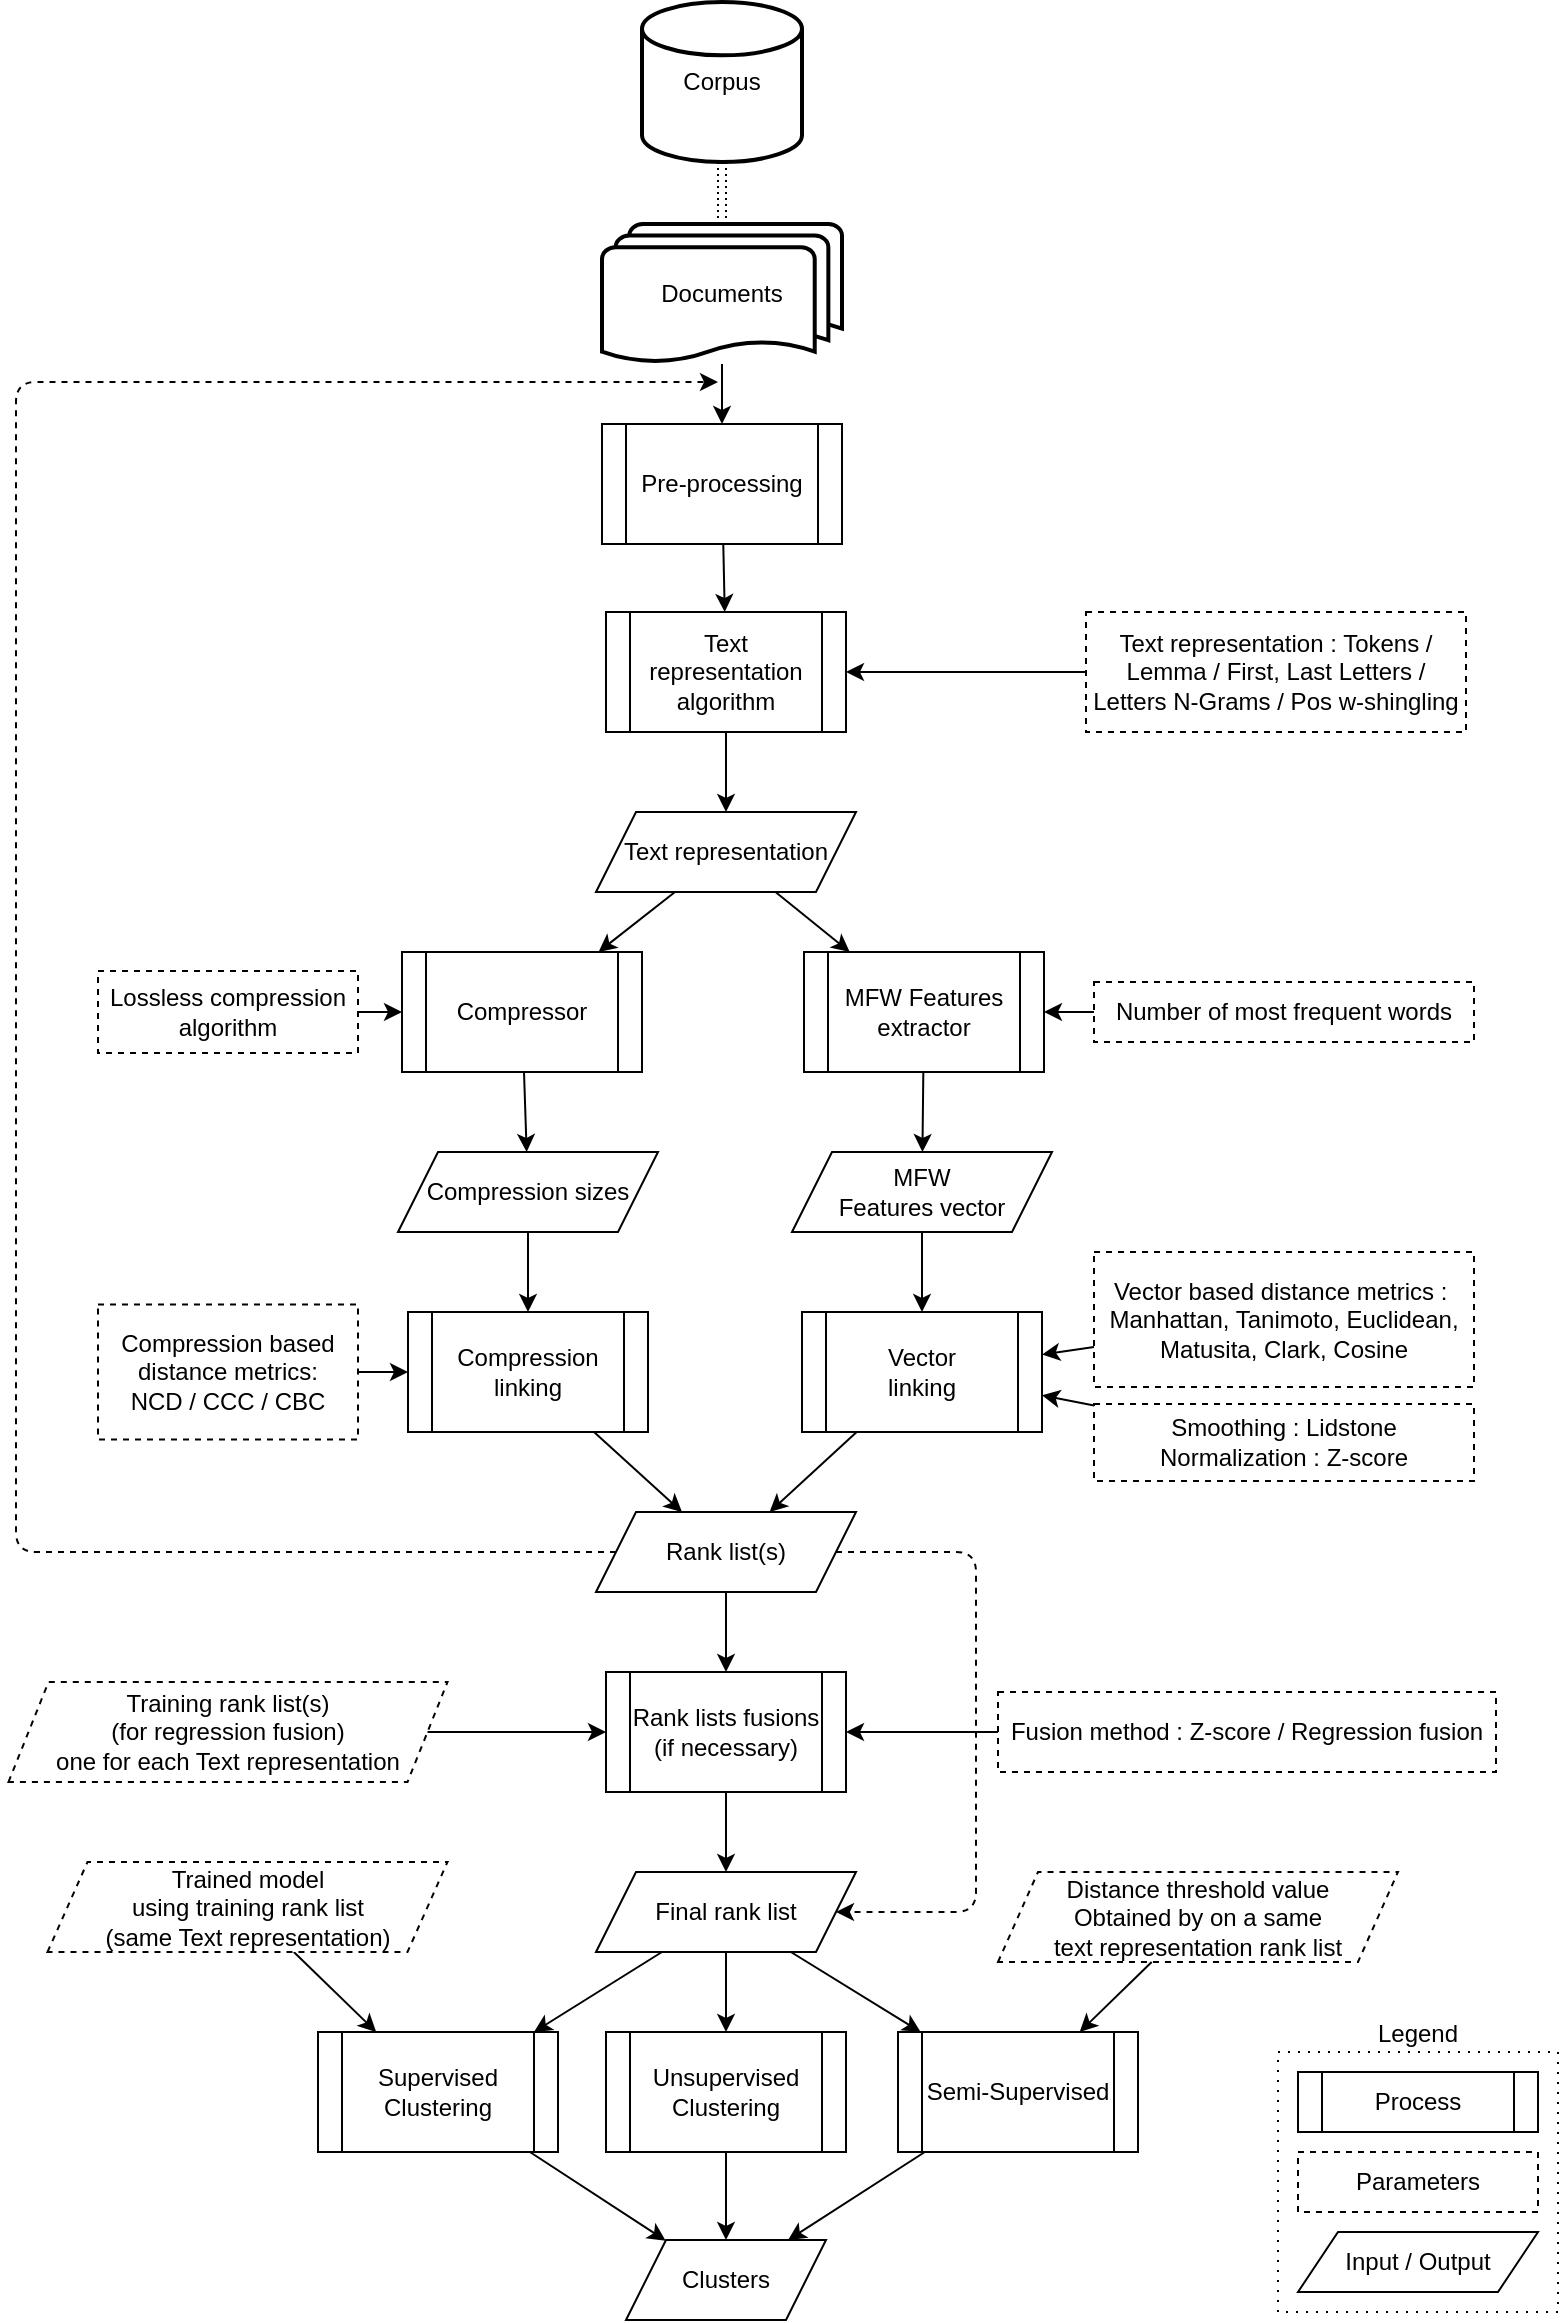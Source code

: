 <mxfile version="13.9.9" type="device"><diagram id="C5RBs43oDa-KdzZeNtuy" name="Page-1"><mxGraphModel dx="1422" dy="862" grid="1" gridSize="10" guides="1" tooltips="1" connect="1" arrows="1" fold="1" page="1" pageScale="1" pageWidth="827" pageHeight="1169" math="0" shadow="0"><root><mxCell id="WIyWlLk6GJQsqaUBKTNV-0"/><mxCell id="WIyWlLk6GJQsqaUBKTNV-1" parent="WIyWlLk6GJQsqaUBKTNV-0"/><mxCell id="5JxEQk_u4nURlZdw6SPH-13" value="Unsupervised Clustering" style="shape=process;whiteSpace=wrap;html=1;backgroundOutline=1;" parent="WIyWlLk6GJQsqaUBKTNV-1" vertex="1"><mxGeometry x="344" y="1025" width="120" height="60" as="geometry"/></mxCell><mxCell id="5JxEQk_u4nURlZdw6SPH-16" value="Documents" style="strokeWidth=2;html=1;shape=mxgraph.flowchart.multi-document;whiteSpace=wrap;" parent="WIyWlLk6GJQsqaUBKTNV-1" vertex="1"><mxGeometry x="342" y="121" width="120" height="70" as="geometry"/></mxCell><mxCell id="5JxEQk_u4nURlZdw6SPH-17" value="Corpus" style="strokeWidth=2;html=1;shape=mxgraph.flowchart.database;whiteSpace=wrap;" parent="WIyWlLk6GJQsqaUBKTNV-1" vertex="1"><mxGeometry x="362" y="10" width="80" height="80" as="geometry"/></mxCell><mxCell id="5JxEQk_u4nURlZdw6SPH-18" value="&lt;span&gt;Rank list(s)&lt;/span&gt;" style="shape=parallelogram;perimeter=parallelogramPerimeter;whiteSpace=wrap;html=1;fixedSize=1;" parent="WIyWlLk6GJQsqaUBKTNV-1" vertex="1"><mxGeometry x="339" y="765" width="130" height="40" as="geometry"/></mxCell><mxCell id="5JxEQk_u4nURlZdw6SPH-19" value="&lt;span&gt;Clusters&lt;/span&gt;" style="shape=parallelogram;perimeter=parallelogramPerimeter;whiteSpace=wrap;html=1;fixedSize=1;" parent="WIyWlLk6GJQsqaUBKTNV-1" vertex="1"><mxGeometry x="354" y="1129" width="100" height="40" as="geometry"/></mxCell><mxCell id="5JxEQk_u4nURlZdw6SPH-25" value="MFW&lt;br&gt;Features vector" style="shape=parallelogram;perimeter=parallelogramPerimeter;whiteSpace=wrap;html=1;fixedSize=1;" parent="WIyWlLk6GJQsqaUBKTNV-1" vertex="1"><mxGeometry x="437" y="585" width="130" height="40" as="geometry"/></mxCell><mxCell id="5JxEQk_u4nURlZdw6SPH-27" value="Vector&lt;br&gt;linking" style="shape=process;whiteSpace=wrap;html=1;backgroundOutline=1;" parent="WIyWlLk6GJQsqaUBKTNV-1" vertex="1"><mxGeometry x="442" y="665" width="120" height="60" as="geometry"/></mxCell><mxCell id="5JxEQk_u4nURlZdw6SPH-28" value="Rank lists fusions&lt;br&gt;(if necessary)" style="shape=process;whiteSpace=wrap;html=1;backgroundOutline=1;" parent="WIyWlLk6GJQsqaUBKTNV-1" vertex="1"><mxGeometry x="344" y="845" width="120" height="60" as="geometry"/></mxCell><mxCell id="5JxEQk_u4nURlZdw6SPH-29" value="&lt;span&gt;Final rank list&lt;/span&gt;" style="shape=parallelogram;perimeter=parallelogramPerimeter;whiteSpace=wrap;html=1;fixedSize=1;" parent="WIyWlLk6GJQsqaUBKTNV-1" vertex="1"><mxGeometry x="339" y="945" width="130" height="40" as="geometry"/></mxCell><mxCell id="5JxEQk_u4nURlZdw6SPH-30" value="" style="endArrow=classic;startArrow=classic;html=1;dashed=1;dashPattern=1 2;shape=link;" parent="WIyWlLk6GJQsqaUBKTNV-1" source="5JxEQk_u4nURlZdw6SPH-17" target="5JxEQk_u4nURlZdw6SPH-16" edge="1"><mxGeometry x="50" y="50" width="50" height="50" as="geometry"><mxPoint x="60" y="220" as="sourcePoint"/><mxPoint x="110" y="170" as="targetPoint"/></mxGeometry></mxCell><mxCell id="5JxEQk_u4nURlZdw6SPH-31" value="" style="endArrow=classic;html=1;" parent="WIyWlLk6GJQsqaUBKTNV-1" source="5JxEQk_u4nURlZdw6SPH-25" target="5JxEQk_u4nURlZdw6SPH-27" edge="1"><mxGeometry x="48" y="295" width="50" height="50" as="geometry"><mxPoint x="168" y="745" as="sourcePoint"/><mxPoint x="218" y="695" as="targetPoint"/></mxGeometry></mxCell><mxCell id="5JxEQk_u4nURlZdw6SPH-32" value="" style="endArrow=classic;html=1;" parent="WIyWlLk6GJQsqaUBKTNV-1" source="5JxEQk_u4nURlZdw6SPH-27" target="5JxEQk_u4nURlZdw6SPH-18" edge="1"><mxGeometry x="48" y="295" width="50" height="50" as="geometry"><mxPoint x="208" y="835" as="sourcePoint"/><mxPoint x="258" y="785" as="targetPoint"/></mxGeometry></mxCell><mxCell id="5JxEQk_u4nURlZdw6SPH-33" value="" style="endArrow=classic;html=1;" parent="WIyWlLk6GJQsqaUBKTNV-1" source="5JxEQk_u4nURlZdw6SPH-29" target="5JxEQk_u4nURlZdw6SPH-13" edge="1"><mxGeometry x="48" y="295" width="50" height="50" as="geometry"><mxPoint x="98" y="819" as="sourcePoint"/><mxPoint x="148" y="769" as="targetPoint"/></mxGeometry></mxCell><mxCell id="5JxEQk_u4nURlZdw6SPH-34" value="" style="endArrow=classic;html=1;" parent="WIyWlLk6GJQsqaUBKTNV-1" source="5JxEQk_u4nURlZdw6SPH-13" target="5JxEQk_u4nURlZdw6SPH-19" edge="1"><mxGeometry x="48" y="295" width="50" height="50" as="geometry"><mxPoint x="158" y="1159" as="sourcePoint"/><mxPoint x="208" y="1109" as="targetPoint"/></mxGeometry></mxCell><mxCell id="5JxEQk_u4nURlZdw6SPH-35" value="" style="endArrow=classic;html=1;" parent="WIyWlLk6GJQsqaUBKTNV-1" source="5JxEQk_u4nURlZdw6SPH-28" target="5JxEQk_u4nURlZdw6SPH-29" edge="1"><mxGeometry x="48" y="295" width="50" height="50" as="geometry"><mxPoint x="208" y="959" as="sourcePoint"/><mxPoint x="258" y="909" as="targetPoint"/></mxGeometry></mxCell><mxCell id="5JxEQk_u4nURlZdw6SPH-36" value="" style="endArrow=classic;html=1;" parent="WIyWlLk6GJQsqaUBKTNV-1" source="5JxEQk_u4nURlZdw6SPH-18" target="5JxEQk_u4nURlZdw6SPH-28" edge="1"><mxGeometry x="48" y="295" width="50" height="50" as="geometry"><mxPoint x="178" y="932" as="sourcePoint"/><mxPoint x="228" y="882" as="targetPoint"/></mxGeometry></mxCell><mxCell id="5JxEQk_u4nURlZdw6SPH-37" value="Compression linking" style="shape=process;whiteSpace=wrap;html=1;backgroundOutline=1;" parent="WIyWlLk6GJQsqaUBKTNV-1" vertex="1"><mxGeometry x="245" y="665" width="120" height="60" as="geometry"/></mxCell><mxCell id="5JxEQk_u4nURlZdw6SPH-38" value="" style="endArrow=classic;html=1;" parent="WIyWlLk6GJQsqaUBKTNV-1" source="5JxEQk_u4nURlZdw6SPH-37" target="5JxEQk_u4nURlZdw6SPH-18" edge="1"><mxGeometry x="48" y="295" width="50" height="50" as="geometry"><mxPoint x="208" y="845" as="sourcePoint"/><mxPoint x="258" y="795" as="targetPoint"/></mxGeometry></mxCell><mxCell id="5JxEQk_u4nURlZdw6SPH-39" value="Vector based distance metrics :&amp;nbsp;&lt;br&gt;Manhattan, Tanimoto, Euclidean, Matusita, Clark, Cosine" style="text;html=1;fillColor=none;align=center;verticalAlign=middle;whiteSpace=wrap;rounded=0;dashed=1;strokeColor=#000000;" parent="WIyWlLk6GJQsqaUBKTNV-1" vertex="1"><mxGeometry x="588" y="635" width="190" height="67.5" as="geometry"/></mxCell><mxCell id="5JxEQk_u4nURlZdw6SPH-40" value="" style="endArrow=classic;html=1;" parent="WIyWlLk6GJQsqaUBKTNV-1" source="5JxEQk_u4nURlZdw6SPH-39" target="5JxEQk_u4nURlZdw6SPH-27" edge="1"><mxGeometry x="48" y="295" width="50" height="50" as="geometry"><mxPoint x="608" y="724" as="sourcePoint"/><mxPoint x="588" y="745" as="targetPoint"/></mxGeometry></mxCell><mxCell id="5JxEQk_u4nURlZdw6SPH-41" value="Compression based distance metrics:&lt;br&gt;NCD / CCC / CBC" style="text;html=1;fillColor=none;align=center;verticalAlign=middle;whiteSpace=wrap;rounded=0;dashed=1;strokeColor=#000000;" parent="WIyWlLk6GJQsqaUBKTNV-1" vertex="1"><mxGeometry x="90" y="661.25" width="130" height="67.5" as="geometry"/></mxCell><mxCell id="5JxEQk_u4nURlZdw6SPH-42" value="" style="endArrow=classic;html=1;" parent="WIyWlLk6GJQsqaUBKTNV-1" source="5JxEQk_u4nURlZdw6SPH-41" target="5JxEQk_u4nURlZdw6SPH-37" edge="1"><mxGeometry x="48" y="295" width="50" height="50" as="geometry"><mxPoint x="228" y="745" as="sourcePoint"/><mxPoint x="278" y="695" as="targetPoint"/></mxGeometry></mxCell><mxCell id="5JxEQk_u4nURlZdw6SPH-44" value="Compression sizes" style="shape=parallelogram;perimeter=parallelogramPerimeter;whiteSpace=wrap;html=1;fixedSize=1;" parent="WIyWlLk6GJQsqaUBKTNV-1" vertex="1"><mxGeometry x="240" y="585" width="130" height="40" as="geometry"/></mxCell><mxCell id="5JxEQk_u4nURlZdw6SPH-46" value="Compressor" style="shape=process;whiteSpace=wrap;html=1;backgroundOutline=1;" parent="WIyWlLk6GJQsqaUBKTNV-1" vertex="1"><mxGeometry x="242" y="485" width="120" height="60" as="geometry"/></mxCell><mxCell id="5JxEQk_u4nURlZdw6SPH-47" value="Lossless compression algorithm" style="text;html=1;fillColor=none;align=center;verticalAlign=middle;whiteSpace=wrap;rounded=0;dashed=1;strokeColor=#000000;" parent="WIyWlLk6GJQsqaUBKTNV-1" vertex="1"><mxGeometry x="90" y="494.5" width="130" height="41" as="geometry"/></mxCell><mxCell id="5JxEQk_u4nURlZdw6SPH-48" value="" style="endArrow=classic;html=1;" parent="WIyWlLk6GJQsqaUBKTNV-1" source="5JxEQk_u4nURlZdw6SPH-44" target="5JxEQk_u4nURlZdw6SPH-37" edge="1"><mxGeometry x="48" y="295" width="50" height="50" as="geometry"><mxPoint x="98" y="685" as="sourcePoint"/><mxPoint x="148" y="635" as="targetPoint"/></mxGeometry></mxCell><mxCell id="5JxEQk_u4nURlZdw6SPH-49" value="" style="endArrow=classic;html=1;" parent="WIyWlLk6GJQsqaUBKTNV-1" source="5JxEQk_u4nURlZdw6SPH-46" target="5JxEQk_u4nURlZdw6SPH-44" edge="1"><mxGeometry x="48" y="295" width="50" height="50" as="geometry"><mxPoint x="118" y="665" as="sourcePoint"/><mxPoint x="168" y="615" as="targetPoint"/></mxGeometry></mxCell><mxCell id="5JxEQk_u4nURlZdw6SPH-50" value="" style="endArrow=classic;html=1;" parent="WIyWlLk6GJQsqaUBKTNV-1" source="5JxEQk_u4nURlZdw6SPH-47" target="5JxEQk_u4nURlZdw6SPH-46" edge="1"><mxGeometry x="48" y="295" width="50" height="50" as="geometry"><mxPoint x="139" y="635" as="sourcePoint"/><mxPoint x="189" y="585" as="targetPoint"/></mxGeometry></mxCell><mxCell id="5JxEQk_u4nURlZdw6SPH-51" value="MFW Features&lt;br&gt;extractor" style="shape=process;whiteSpace=wrap;html=1;backgroundOutline=1;" parent="WIyWlLk6GJQsqaUBKTNV-1" vertex="1"><mxGeometry x="443" y="485" width="120" height="60" as="geometry"/></mxCell><mxCell id="5JxEQk_u4nURlZdw6SPH-52" value="Text representation : Tokens / Lemma / First, Last Letters / Letters N-Grams / Pos w-shingling" style="text;html=1;fillColor=none;align=center;verticalAlign=middle;whiteSpace=wrap;rounded=0;dashed=1;strokeColor=#000000;" parent="WIyWlLk6GJQsqaUBKTNV-1" vertex="1"><mxGeometry x="584" y="315" width="190" height="60" as="geometry"/></mxCell><mxCell id="5JxEQk_u4nURlZdw6SPH-53" value="" style="endArrow=classic;html=1;" parent="WIyWlLk6GJQsqaUBKTNV-1" source="5JxEQk_u4nURlZdw6SPH-52" target="5JxEQk_u4nURlZdw6SPH-78" edge="1"><mxGeometry x="48" y="295" width="50" height="50" as="geometry"><mxPoint x="519" y="525" as="sourcePoint"/><mxPoint x="569" y="475" as="targetPoint"/></mxGeometry></mxCell><mxCell id="5JxEQk_u4nURlZdw6SPH-54" value="" style="endArrow=classic;html=1;" parent="WIyWlLk6GJQsqaUBKTNV-1" source="5JxEQk_u4nURlZdw6SPH-51" target="5JxEQk_u4nURlZdw6SPH-25" edge="1"><mxGeometry x="48" y="295" width="50" height="50" as="geometry"><mxPoint x="378" y="655" as="sourcePoint"/><mxPoint x="428" y="605" as="targetPoint"/></mxGeometry></mxCell><mxCell id="5JxEQk_u4nURlZdw6SPH-57" value="" style="endArrow=classic;html=1;dashed=1;targetPerimeterSpacing=0;startArrow=none;startFill=0;edgeStyle=elbowEdgeStyle;rounded=1;" parent="WIyWlLk6GJQsqaUBKTNV-1" source="5JxEQk_u4nURlZdw6SPH-18" edge="1"><mxGeometry x="48" y="295" width="50" height="50" as="geometry"><mxPoint x="18" y="865" as="sourcePoint"/><mxPoint x="400" y="200" as="targetPoint"/><Array as="points"><mxPoint x="49" y="605"/></Array></mxGeometry></mxCell><mxCell id="5JxEQk_u4nURlZdw6SPH-58" value="Fusion method : Z-score /&amp;nbsp;Regression fusion" style="text;html=1;fillColor=none;align=center;verticalAlign=middle;whiteSpace=wrap;rounded=0;dashed=1;strokeColor=#000000;" parent="WIyWlLk6GJQsqaUBKTNV-1" vertex="1"><mxGeometry x="540" y="855" width="249" height="40" as="geometry"/></mxCell><mxCell id="5JxEQk_u4nURlZdw6SPH-59" value="" style="endArrow=classic;html=1;" parent="WIyWlLk6GJQsqaUBKTNV-1" source="5JxEQk_u4nURlZdw6SPH-58" target="5JxEQk_u4nURlZdw6SPH-28" edge="1"><mxGeometry x="48" y="295" width="50" height="50" as="geometry"><mxPoint x="158" y="925" as="sourcePoint"/><mxPoint x="208" y="875" as="targetPoint"/></mxGeometry></mxCell><mxCell id="5JxEQk_u4nURlZdw6SPH-60" value="Supervised Clustering" style="shape=process;whiteSpace=wrap;html=1;backgroundOutline=1;" parent="WIyWlLk6GJQsqaUBKTNV-1" vertex="1"><mxGeometry x="200" y="1025" width="120" height="60" as="geometry"/></mxCell><mxCell id="5JxEQk_u4nURlZdw6SPH-62" value="" style="endArrow=classic;html=1;" parent="WIyWlLk6GJQsqaUBKTNV-1" source="5JxEQk_u4nURlZdw6SPH-60" target="5JxEQk_u4nURlZdw6SPH-19" edge="1"><mxGeometry x="48" y="295" width="50" height="50" as="geometry"><mxPoint x="168" y="1185" as="sourcePoint"/><mxPoint x="218" y="1135" as="targetPoint"/></mxGeometry></mxCell><mxCell id="5JxEQk_u4nURlZdw6SPH-63" value="" style="endArrow=classic;html=1;" parent="WIyWlLk6GJQsqaUBKTNV-1" source="5JxEQk_u4nURlZdw6SPH-29" target="5JxEQk_u4nURlZdw6SPH-60" edge="1"><mxGeometry x="48" y="295" width="50" height="50" as="geometry"><mxPoint x="198" y="995" as="sourcePoint"/><mxPoint x="248" y="945" as="targetPoint"/></mxGeometry></mxCell><mxCell id="5JxEQk_u4nURlZdw6SPH-64" value="" style="endArrow=classic;html=1;" parent="WIyWlLk6GJQsqaUBKTNV-1" source="5JxEQk_u4nURlZdw6SPH-65" target="5JxEQk_u4nURlZdw6SPH-60" edge="1"><mxGeometry x="27" y="295" width="50" height="50" as="geometry"><mxPoint x="224" y="985" as="sourcePoint"/><mxPoint x="147" y="985" as="targetPoint"/></mxGeometry></mxCell><mxCell id="5JxEQk_u4nURlZdw6SPH-65" value="&lt;span&gt;Trained model&lt;br&gt;using training rank list&lt;br&gt;(same Text representation)&lt;br&gt;&lt;/span&gt;" style="shape=parallelogram;perimeter=parallelogramPerimeter;whiteSpace=wrap;html=1;fixedSize=1;dashed=1;" parent="WIyWlLk6GJQsqaUBKTNV-1" vertex="1"><mxGeometry x="64.75" y="940" width="200" height="45" as="geometry"/></mxCell><mxCell id="5JxEQk_u4nURlZdw6SPH-67" value="Smoothing : Lidstone&lt;br&gt;Normalization : Z-score" style="text;html=1;fillColor=none;align=center;verticalAlign=middle;whiteSpace=wrap;rounded=0;dashed=1;strokeColor=#000000;" parent="WIyWlLk6GJQsqaUBKTNV-1" vertex="1"><mxGeometry x="588" y="711" width="190" height="38.5" as="geometry"/></mxCell><mxCell id="5JxEQk_u4nURlZdw6SPH-68" value="" style="endArrow=classic;html=1;" parent="WIyWlLk6GJQsqaUBKTNV-1" source="5JxEQk_u4nURlZdw6SPH-67" target="5JxEQk_u4nURlZdw6SPH-27" edge="1"><mxGeometry x="48" y="295" width="50" height="50" as="geometry"><mxPoint x="508" y="835" as="sourcePoint"/><mxPoint x="558" y="785" as="targetPoint"/></mxGeometry></mxCell><mxCell id="5JxEQk_u4nURlZdw6SPH-71" value="" style="endArrow=classic;html=1;edgeStyle=elbowEdgeStyle;dashed=1;rounded=1;" parent="WIyWlLk6GJQsqaUBKTNV-1" source="5JxEQk_u4nURlZdw6SPH-18" target="5JxEQk_u4nURlZdw6SPH-29" edge="1"><mxGeometry width="50" height="50" relative="1" as="geometry"><mxPoint x="199" y="935" as="sourcePoint"/><mxPoint x="249" y="885" as="targetPoint"/><Array as="points"><mxPoint x="529" y="895"/></Array></mxGeometry></mxCell><mxCell id="5JxEQk_u4nURlZdw6SPH-76" value="" style="group" parent="WIyWlLk6GJQsqaUBKTNV-1" vertex="1" connectable="0"><mxGeometry x="680" y="1035" width="140" height="130" as="geometry"/></mxCell><mxCell id="5JxEQk_u4nURlZdw6SPH-75" value="Legend" style="rounded=0;whiteSpace=wrap;html=1;dashed=1;fontSize=12;align=center;fillColor=none;dashPattern=1 4;verticalAlign=bottom;labelPosition=center;verticalLabelPosition=top;" parent="5JxEQk_u4nURlZdw6SPH-76" vertex="1"><mxGeometry width="140" height="130" as="geometry"/></mxCell><mxCell id="5JxEQk_u4nURlZdw6SPH-72" value="Parameters" style="text;html=1;fillColor=none;align=center;verticalAlign=middle;whiteSpace=wrap;rounded=0;dashed=1;strokeColor=#000000;fontSize=12;spacingLeft=0;" parent="5JxEQk_u4nURlZdw6SPH-76" vertex="1"><mxGeometry x="10" y="50" width="120" height="30" as="geometry"/></mxCell><mxCell id="5JxEQk_u4nURlZdw6SPH-73" value="Process" style="shape=process;whiteSpace=wrap;html=1;backgroundOutline=1;" parent="5JxEQk_u4nURlZdw6SPH-76" vertex="1"><mxGeometry x="10" y="10" width="120" height="30" as="geometry"/></mxCell><mxCell id="5JxEQk_u4nURlZdw6SPH-74" value="&lt;span&gt;Input / Output&lt;/span&gt;" style="shape=parallelogram;perimeter=parallelogramPerimeter;whiteSpace=wrap;html=1;fixedSize=1;" parent="5JxEQk_u4nURlZdw6SPH-76" vertex="1"><mxGeometry x="10" y="90" width="120" height="30" as="geometry"/></mxCell><mxCell id="5JxEQk_u4nURlZdw6SPH-77" value="Text representation" style="shape=parallelogram;perimeter=parallelogramPerimeter;whiteSpace=wrap;html=1;fixedSize=1;" parent="WIyWlLk6GJQsqaUBKTNV-1" vertex="1"><mxGeometry x="339" y="415" width="130" height="40" as="geometry"/></mxCell><mxCell id="5JxEQk_u4nURlZdw6SPH-78" value="Text representation&lt;br&gt;algorithm" style="shape=process;whiteSpace=wrap;html=1;backgroundOutline=1;" parent="WIyWlLk6GJQsqaUBKTNV-1" vertex="1"><mxGeometry x="344" y="315" width="120" height="60" as="geometry"/></mxCell><mxCell id="5JxEQk_u4nURlZdw6SPH-79" value="Number of most frequent words" style="text;html=1;fillColor=none;align=center;verticalAlign=middle;whiteSpace=wrap;rounded=0;dashed=1;strokeColor=#000000;" parent="WIyWlLk6GJQsqaUBKTNV-1" vertex="1"><mxGeometry x="588" y="500" width="190" height="30" as="geometry"/></mxCell><mxCell id="5JxEQk_u4nURlZdw6SPH-81" value="" style="endArrow=classic;html=1;" parent="WIyWlLk6GJQsqaUBKTNV-1" source="5JxEQk_u4nURlZdw6SPH-79" target="5JxEQk_u4nURlZdw6SPH-51" edge="1"><mxGeometry x="58" y="305" width="50" height="50" as="geometry"><mxPoint x="598" y="692.528" as="sourcePoint"/><mxPoint x="572.0" y="696.298" as="targetPoint"/></mxGeometry></mxCell><mxCell id="5JxEQk_u4nURlZdw6SPH-83" value="" style="endArrow=classic;html=1;strokeColor=#000000;fontSize=12;" parent="WIyWlLk6GJQsqaUBKTNV-1" source="5JxEQk_u4nURlZdw6SPH-77" target="5JxEQk_u4nURlZdw6SPH-46" edge="1"><mxGeometry width="50" height="50" relative="1" as="geometry"><mxPoint x="209" y="455" as="sourcePoint"/><mxPoint x="259" y="405" as="targetPoint"/></mxGeometry></mxCell><mxCell id="5JxEQk_u4nURlZdw6SPH-84" value="" style="endArrow=classic;html=1;strokeColor=#000000;fontSize=12;" parent="WIyWlLk6GJQsqaUBKTNV-1" source="5JxEQk_u4nURlZdw6SPH-77" target="5JxEQk_u4nURlZdw6SPH-51" edge="1"><mxGeometry width="50" height="50" relative="1" as="geometry"><mxPoint x="499" y="495" as="sourcePoint"/><mxPoint x="549" y="445" as="targetPoint"/></mxGeometry></mxCell><mxCell id="5JxEQk_u4nURlZdw6SPH-85" value="" style="endArrow=classic;html=1;strokeColor=#000000;fontSize=12;" parent="WIyWlLk6GJQsqaUBKTNV-1" source="5JxEQk_u4nURlZdw6SPH-78" target="5JxEQk_u4nURlZdw6SPH-77" edge="1"><mxGeometry width="50" height="50" relative="1" as="geometry"><mxPoint x="209" y="445" as="sourcePoint"/><mxPoint x="259" y="395" as="targetPoint"/></mxGeometry></mxCell><mxCell id="lQqwEsjn5Hy-TTYjjtF8-2" value="&lt;span&gt;Training rank list(s)&lt;br&gt;&lt;/span&gt;(for regression fusion)&lt;span&gt;&lt;br&gt;one for each Text representation&lt;br&gt;&lt;/span&gt;" style="shape=parallelogram;perimeter=parallelogramPerimeter;whiteSpace=wrap;html=1;fixedSize=1;dashed=1;" parent="WIyWlLk6GJQsqaUBKTNV-1" vertex="1"><mxGeometry x="45.25" y="850" width="219.5" height="50" as="geometry"/></mxCell><mxCell id="lQqwEsjn5Hy-TTYjjtF8-3" value="" style="endArrow=classic;html=1;" parent="WIyWlLk6GJQsqaUBKTNV-1" source="lQqwEsjn5Hy-TTYjjtF8-2" target="5JxEQk_u4nURlZdw6SPH-28" edge="1"><mxGeometry x="58" y="305" width="50" height="50" as="geometry"><mxPoint x="220" y="1065" as="sourcePoint"/><mxPoint x="255" y="1065" as="targetPoint"/></mxGeometry></mxCell><mxCell id="lQqwEsjn5Hy-TTYjjtF8-4" value="Pre-processing" style="shape=process;whiteSpace=wrap;html=1;backgroundOutline=1;" parent="WIyWlLk6GJQsqaUBKTNV-1" vertex="1"><mxGeometry x="342" y="221" width="120" height="60" as="geometry"/></mxCell><mxCell id="lQqwEsjn5Hy-TTYjjtF8-5" value="" style="endArrow=classic;html=1;" parent="WIyWlLk6GJQsqaUBKTNV-1" source="5JxEQk_u4nURlZdw6SPH-16" target="lQqwEsjn5Hy-TTYjjtF8-4" edge="1"><mxGeometry width="50" height="50" relative="1" as="geometry"><mxPoint x="190" y="220" as="sourcePoint"/><mxPoint x="240" y="170" as="targetPoint"/></mxGeometry></mxCell><mxCell id="lQqwEsjn5Hy-TTYjjtF8-6" value="" style="endArrow=classic;html=1;" parent="WIyWlLk6GJQsqaUBKTNV-1" source="lQqwEsjn5Hy-TTYjjtF8-4" target="5JxEQk_u4nURlZdw6SPH-78" edge="1"><mxGeometry width="50" height="50" relative="1" as="geometry"><mxPoint x="170" y="380" as="sourcePoint"/><mxPoint x="220" y="330" as="targetPoint"/></mxGeometry></mxCell><mxCell id="ANr4CLT1Wbhk0UAFPR_6-0" value="Semi-Supervised" style="shape=process;whiteSpace=wrap;html=1;backgroundOutline=1;" vertex="1" parent="WIyWlLk6GJQsqaUBKTNV-1"><mxGeometry x="490" y="1025" width="120" height="60" as="geometry"/></mxCell><mxCell id="ANr4CLT1Wbhk0UAFPR_6-1" value="" style="endArrow=classic;html=1;" edge="1" parent="WIyWlLk6GJQsqaUBKTNV-1" source="5JxEQk_u4nURlZdw6SPH-29" target="ANr4CLT1Wbhk0UAFPR_6-0"><mxGeometry x="58" y="305" width="50" height="50" as="geometry"><mxPoint x="446.444" y="995" as="sourcePoint"/><mxPoint x="511.333" y="1035" as="targetPoint"/></mxGeometry></mxCell><mxCell id="ANr4CLT1Wbhk0UAFPR_6-2" value="" style="endArrow=classic;html=1;" edge="1" parent="WIyWlLk6GJQsqaUBKTNV-1" source="ANr4CLT1Wbhk0UAFPR_6-0" target="5JxEQk_u4nURlZdw6SPH-19"><mxGeometry x="68" y="315" width="50" height="50" as="geometry"><mxPoint x="414" y="995" as="sourcePoint"/><mxPoint x="414" y="1035" as="targetPoint"/></mxGeometry></mxCell><mxCell id="ANr4CLT1Wbhk0UAFPR_6-5" value="&lt;span&gt;Distance threshold value&lt;br&gt;Obtained by on a same&lt;br&gt;text representation rank list&lt;br&gt;&lt;/span&gt;" style="shape=parallelogram;perimeter=parallelogramPerimeter;whiteSpace=wrap;html=1;fixedSize=1;dashed=1;" vertex="1" parent="WIyWlLk6GJQsqaUBKTNV-1"><mxGeometry x="540" y="945" width="200" height="45" as="geometry"/></mxCell><mxCell id="ANr4CLT1Wbhk0UAFPR_6-6" value="" style="endArrow=classic;html=1;" edge="1" parent="WIyWlLk6GJQsqaUBKTNV-1" source="ANr4CLT1Wbhk0UAFPR_6-5" target="ANr4CLT1Wbhk0UAFPR_6-0"><mxGeometry width="50" height="50" relative="1" as="geometry"><mxPoint x="580" y="1150" as="sourcePoint"/><mxPoint x="630" y="1100" as="targetPoint"/></mxGeometry></mxCell></root></mxGraphModel></diagram></mxfile>